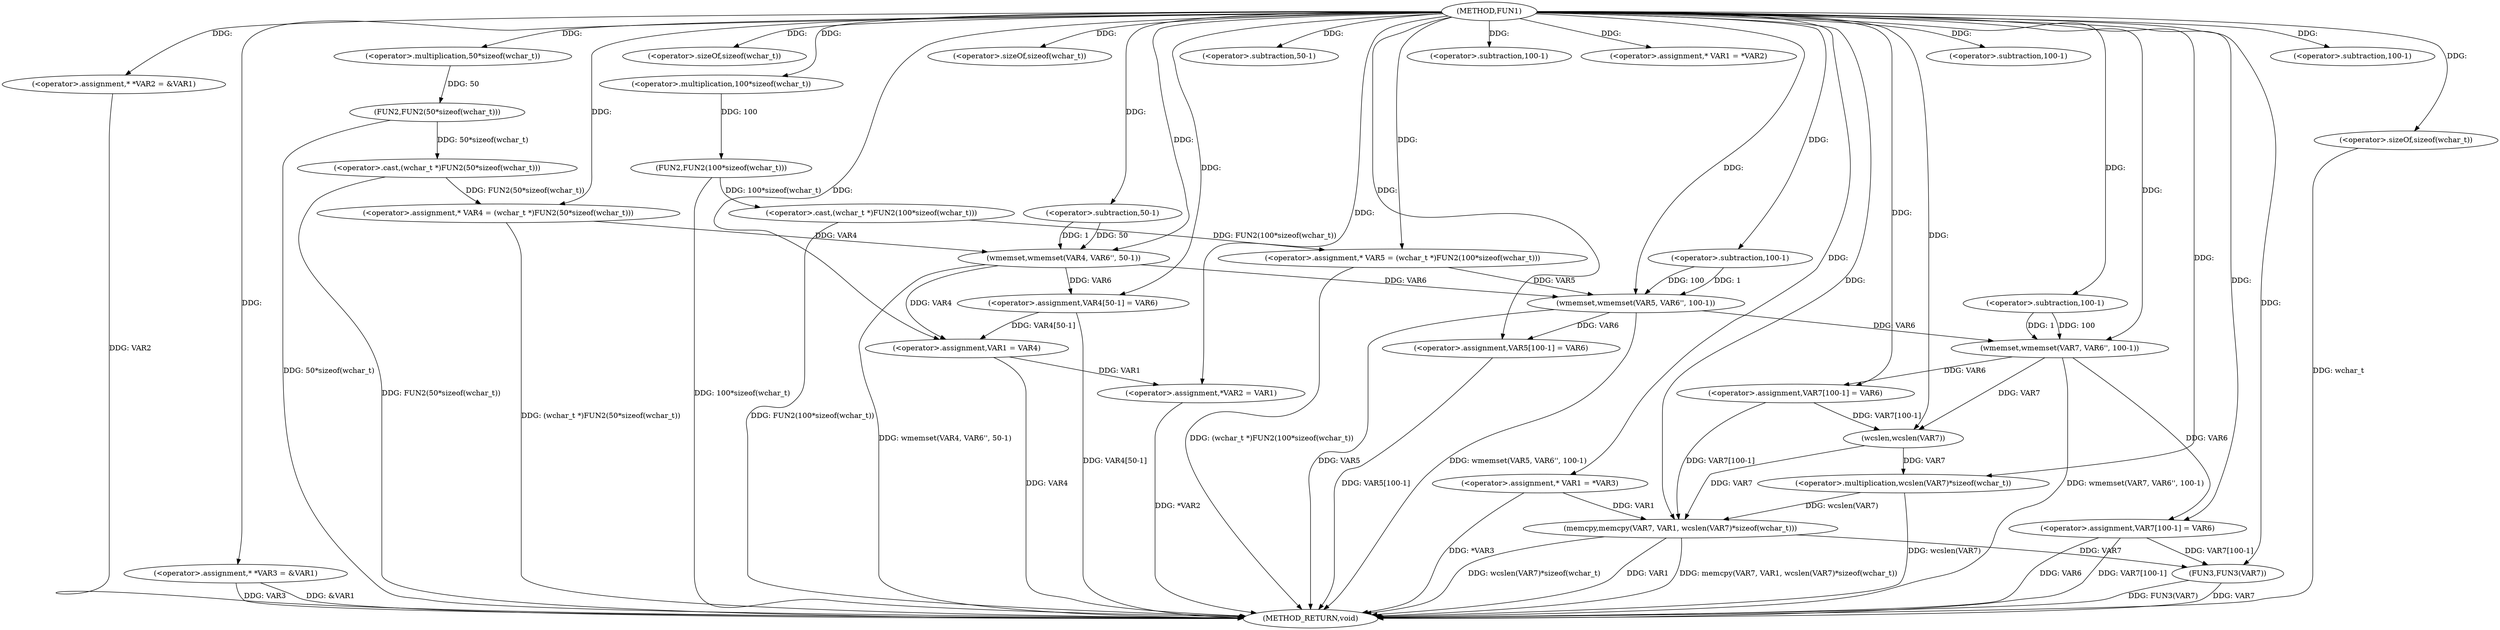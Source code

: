 digraph FUN1 {  
"1000100" [label = "(METHOD,FUN1)" ]
"1000210" [label = "(METHOD_RETURN,void)" ]
"1000104" [label = "(<operator>.assignment,* *VAR2 = &VAR1)" ]
"1000109" [label = "(<operator>.assignment,* *VAR3 = &VAR1)" ]
"1000114" [label = "(<operator>.assignment,* VAR4 = (wchar_t *)FUN2(50*sizeof(wchar_t)))" ]
"1000116" [label = "(<operator>.cast,(wchar_t *)FUN2(50*sizeof(wchar_t)))" ]
"1000118" [label = "(FUN2,FUN2(50*sizeof(wchar_t)))" ]
"1000119" [label = "(<operator>.multiplication,50*sizeof(wchar_t))" ]
"1000121" [label = "(<operator>.sizeOf,sizeof(wchar_t))" ]
"1000124" [label = "(<operator>.assignment,* VAR5 = (wchar_t *)FUN2(100*sizeof(wchar_t)))" ]
"1000126" [label = "(<operator>.cast,(wchar_t *)FUN2(100*sizeof(wchar_t)))" ]
"1000128" [label = "(FUN2,FUN2(100*sizeof(wchar_t)))" ]
"1000129" [label = "(<operator>.multiplication,100*sizeof(wchar_t))" ]
"1000131" [label = "(<operator>.sizeOf,sizeof(wchar_t))" ]
"1000133" [label = "(wmemset,wmemset(VAR4, VAR6'', 50-1))" ]
"1000136" [label = "(<operator>.subtraction,50-1)" ]
"1000139" [label = "(<operator>.assignment,VAR4[50-1] = VAR6)" ]
"1000142" [label = "(<operator>.subtraction,50-1)" ]
"1000146" [label = "(wmemset,wmemset(VAR5, VAR6'', 100-1))" ]
"1000149" [label = "(<operator>.subtraction,100-1)" ]
"1000152" [label = "(<operator>.assignment,VAR5[100-1] = VAR6)" ]
"1000155" [label = "(<operator>.subtraction,100-1)" ]
"1000161" [label = "(<operator>.assignment,* VAR1 = *VAR2)" ]
"1000165" [label = "(<operator>.assignment,VAR1 = VAR4)" ]
"1000168" [label = "(<operator>.assignment,*VAR2 = VAR1)" ]
"1000174" [label = "(<operator>.assignment,* VAR1 = *VAR3)" ]
"1000180" [label = "(wmemset,wmemset(VAR7, VAR6'', 100-1))" ]
"1000183" [label = "(<operator>.subtraction,100-1)" ]
"1000186" [label = "(<operator>.assignment,VAR7[100-1] = VAR6)" ]
"1000189" [label = "(<operator>.subtraction,100-1)" ]
"1000193" [label = "(memcpy,memcpy(VAR7, VAR1, wcslen(VAR7)*sizeof(wchar_t)))" ]
"1000196" [label = "(<operator>.multiplication,wcslen(VAR7)*sizeof(wchar_t))" ]
"1000197" [label = "(wcslen,wcslen(VAR7))" ]
"1000199" [label = "(<operator>.sizeOf,sizeof(wchar_t))" ]
"1000201" [label = "(<operator>.assignment,VAR7[100-1] = VAR6)" ]
"1000204" [label = "(<operator>.subtraction,100-1)" ]
"1000208" [label = "(FUN3,FUN3(VAR7))" ]
  "1000208" -> "1000210"  [ label = "DDG: VAR7"] 
  "1000168" -> "1000210"  [ label = "DDG: *VAR2"] 
  "1000199" -> "1000210"  [ label = "DDG: wchar_t"] 
  "1000104" -> "1000210"  [ label = "DDG: VAR2"] 
  "1000180" -> "1000210"  [ label = "DDG: wmemset(VAR7, VAR6'', 100-1)"] 
  "1000116" -> "1000210"  [ label = "DDG: FUN2(50*sizeof(wchar_t))"] 
  "1000133" -> "1000210"  [ label = "DDG: wmemset(VAR4, VAR6'', 50-1)"] 
  "1000126" -> "1000210"  [ label = "DDG: FUN2(100*sizeof(wchar_t))"] 
  "1000118" -> "1000210"  [ label = "DDG: 50*sizeof(wchar_t)"] 
  "1000124" -> "1000210"  [ label = "DDG: (wchar_t *)FUN2(100*sizeof(wchar_t))"] 
  "1000139" -> "1000210"  [ label = "DDG: VAR4[50-1]"] 
  "1000193" -> "1000210"  [ label = "DDG: VAR1"] 
  "1000128" -> "1000210"  [ label = "DDG: 100*sizeof(wchar_t)"] 
  "1000165" -> "1000210"  [ label = "DDG: VAR4"] 
  "1000208" -> "1000210"  [ label = "DDG: FUN3(VAR7)"] 
  "1000174" -> "1000210"  [ label = "DDG: *VAR3"] 
  "1000201" -> "1000210"  [ label = "DDG: VAR6"] 
  "1000152" -> "1000210"  [ label = "DDG: VAR5[100-1]"] 
  "1000196" -> "1000210"  [ label = "DDG: wcslen(VAR7)"] 
  "1000193" -> "1000210"  [ label = "DDG: memcpy(VAR7, VAR1, wcslen(VAR7)*sizeof(wchar_t))"] 
  "1000109" -> "1000210"  [ label = "DDG: VAR3"] 
  "1000193" -> "1000210"  [ label = "DDG: wcslen(VAR7)*sizeof(wchar_t)"] 
  "1000146" -> "1000210"  [ label = "DDG: wmemset(VAR5, VAR6'', 100-1)"] 
  "1000146" -> "1000210"  [ label = "DDG: VAR5"] 
  "1000114" -> "1000210"  [ label = "DDG: (wchar_t *)FUN2(50*sizeof(wchar_t))"] 
  "1000109" -> "1000210"  [ label = "DDG: &VAR1"] 
  "1000201" -> "1000210"  [ label = "DDG: VAR7[100-1]"] 
  "1000100" -> "1000104"  [ label = "DDG: "] 
  "1000100" -> "1000109"  [ label = "DDG: "] 
  "1000116" -> "1000114"  [ label = "DDG: FUN2(50*sizeof(wchar_t))"] 
  "1000100" -> "1000114"  [ label = "DDG: "] 
  "1000118" -> "1000116"  [ label = "DDG: 50*sizeof(wchar_t)"] 
  "1000119" -> "1000118"  [ label = "DDG: 50"] 
  "1000100" -> "1000119"  [ label = "DDG: "] 
  "1000100" -> "1000121"  [ label = "DDG: "] 
  "1000126" -> "1000124"  [ label = "DDG: FUN2(100*sizeof(wchar_t))"] 
  "1000100" -> "1000124"  [ label = "DDG: "] 
  "1000128" -> "1000126"  [ label = "DDG: 100*sizeof(wchar_t)"] 
  "1000129" -> "1000128"  [ label = "DDG: 100"] 
  "1000100" -> "1000129"  [ label = "DDG: "] 
  "1000100" -> "1000131"  [ label = "DDG: "] 
  "1000114" -> "1000133"  [ label = "DDG: VAR4"] 
  "1000100" -> "1000133"  [ label = "DDG: "] 
  "1000136" -> "1000133"  [ label = "DDG: 50"] 
  "1000136" -> "1000133"  [ label = "DDG: 1"] 
  "1000100" -> "1000136"  [ label = "DDG: "] 
  "1000133" -> "1000139"  [ label = "DDG: VAR6"] 
  "1000100" -> "1000139"  [ label = "DDG: "] 
  "1000100" -> "1000142"  [ label = "DDG: "] 
  "1000124" -> "1000146"  [ label = "DDG: VAR5"] 
  "1000100" -> "1000146"  [ label = "DDG: "] 
  "1000133" -> "1000146"  [ label = "DDG: VAR6"] 
  "1000149" -> "1000146"  [ label = "DDG: 100"] 
  "1000149" -> "1000146"  [ label = "DDG: 1"] 
  "1000100" -> "1000149"  [ label = "DDG: "] 
  "1000146" -> "1000152"  [ label = "DDG: VAR6"] 
  "1000100" -> "1000152"  [ label = "DDG: "] 
  "1000100" -> "1000155"  [ label = "DDG: "] 
  "1000100" -> "1000161"  [ label = "DDG: "] 
  "1000139" -> "1000165"  [ label = "DDG: VAR4[50-1]"] 
  "1000133" -> "1000165"  [ label = "DDG: VAR4"] 
  "1000100" -> "1000165"  [ label = "DDG: "] 
  "1000165" -> "1000168"  [ label = "DDG: VAR1"] 
  "1000100" -> "1000168"  [ label = "DDG: "] 
  "1000100" -> "1000174"  [ label = "DDG: "] 
  "1000100" -> "1000180"  [ label = "DDG: "] 
  "1000146" -> "1000180"  [ label = "DDG: VAR6"] 
  "1000183" -> "1000180"  [ label = "DDG: 100"] 
  "1000183" -> "1000180"  [ label = "DDG: 1"] 
  "1000100" -> "1000183"  [ label = "DDG: "] 
  "1000180" -> "1000186"  [ label = "DDG: VAR6"] 
  "1000100" -> "1000186"  [ label = "DDG: "] 
  "1000100" -> "1000189"  [ label = "DDG: "] 
  "1000186" -> "1000193"  [ label = "DDG: VAR7[100-1]"] 
  "1000197" -> "1000193"  [ label = "DDG: VAR7"] 
  "1000100" -> "1000193"  [ label = "DDG: "] 
  "1000174" -> "1000193"  [ label = "DDG: VAR1"] 
  "1000196" -> "1000193"  [ label = "DDG: wcslen(VAR7)"] 
  "1000197" -> "1000196"  [ label = "DDG: VAR7"] 
  "1000186" -> "1000197"  [ label = "DDG: VAR7[100-1]"] 
  "1000180" -> "1000197"  [ label = "DDG: VAR7"] 
  "1000100" -> "1000197"  [ label = "DDG: "] 
  "1000100" -> "1000196"  [ label = "DDG: "] 
  "1000100" -> "1000199"  [ label = "DDG: "] 
  "1000100" -> "1000201"  [ label = "DDG: "] 
  "1000180" -> "1000201"  [ label = "DDG: VAR6"] 
  "1000100" -> "1000204"  [ label = "DDG: "] 
  "1000193" -> "1000208"  [ label = "DDG: VAR7"] 
  "1000201" -> "1000208"  [ label = "DDG: VAR7[100-1]"] 
  "1000100" -> "1000208"  [ label = "DDG: "] 
}
